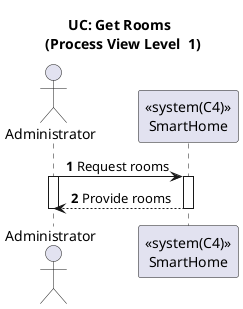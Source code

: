 @startuml

title UC: Get Rooms \n (Process View Level  1)
autonumber

actor "Administrator" as A
participant "<<system(C4)>>\nSmartHome" as SH

A -> SH : Request rooms
activate A
activate SH
SH --> A : Provide rooms
deactivate SH
deactivate A

@enduml